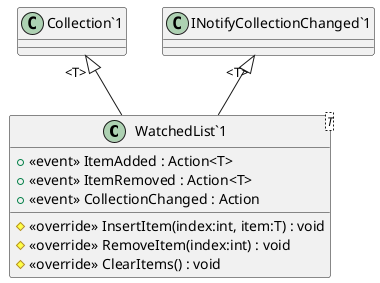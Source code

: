 @startuml
class "WatchedList`1"<T> {
    +  <<event>> ItemAdded : Action<T> 
    +  <<event>> ItemRemoved : Action<T> 
    +  <<event>> CollectionChanged : Action 
    # <<override>> InsertItem(index:int, item:T) : void
    # <<override>> RemoveItem(index:int) : void
    # <<override>> ClearItems() : void
}
"Collection`1" "<T>" <|-- "WatchedList`1"
"INotifyCollectionChanged`1" "<T>" <|-- "WatchedList`1"
@enduml
